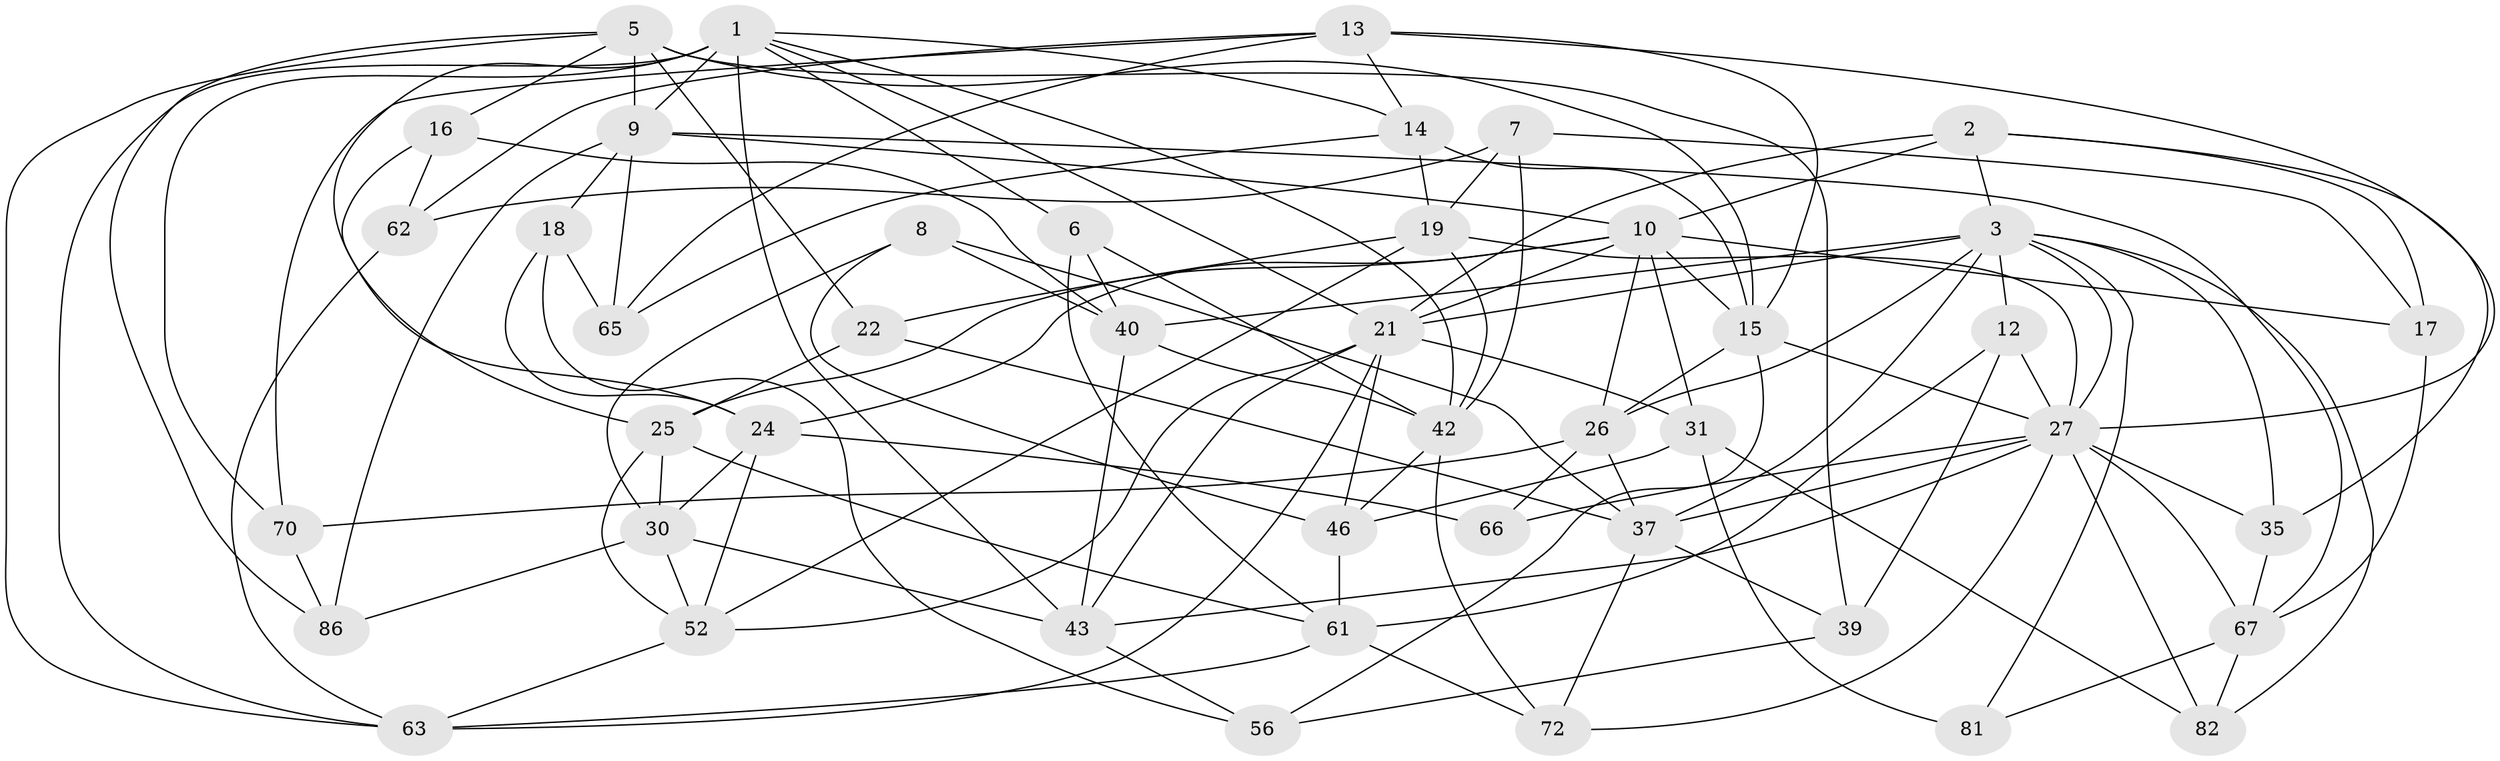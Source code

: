 // original degree distribution, {4: 1.0}
// Generated by graph-tools (version 1.1) at 2025/16/03/09/25 04:16:31]
// undirected, 45 vertices, 125 edges
graph export_dot {
graph [start="1"]
  node [color=gray90,style=filled];
  1 [super="+28+45+80"];
  2 [super="+41"];
  3 [super="+23+4+60"];
  5 [super="+59+33"];
  6;
  7;
  8;
  9 [super="+68+32"];
  10 [super="+11"];
  12;
  13 [super="+44+79"];
  14 [super="+20"];
  15 [super="+55"];
  16;
  17;
  18;
  19 [super="+36"];
  21 [super="+48"];
  22;
  24 [super="+47"];
  25 [super="+75"];
  26 [super="+58"];
  27 [super="+49+29"];
  30 [super="+53"];
  31 [super="+69"];
  35;
  37 [super="+54+74"];
  39;
  40 [super="+51"];
  42 [super="+89+73"];
  43 [super="+71"];
  46 [super="+83"];
  52 [super="+84"];
  56;
  61 [super="+88"];
  62;
  63 [super="+85"];
  65;
  66;
  67 [super="+77"];
  70 [super="+78"];
  72;
  81;
  82;
  86;
  1 -- 6;
  1 -- 42;
  1 -- 63;
  1 -- 14;
  1 -- 24;
  1 -- 43;
  1 -- 9;
  1 -- 70 [weight=2];
  1 -- 21;
  2 -- 17;
  2 -- 35;
  2 -- 10;
  2 -- 21 [weight=2];
  2 -- 3;
  3 -- 40;
  3 -- 81;
  3 -- 35;
  3 -- 82;
  3 -- 12;
  3 -- 21;
  3 -- 37;
  3 -- 27;
  3 -- 26;
  5 -- 22;
  5 -- 15;
  5 -- 16;
  5 -- 86;
  5 -- 39;
  5 -- 63;
  5 -- 9 [weight=2];
  6 -- 61;
  6 -- 42;
  6 -- 40;
  7 -- 62;
  7 -- 42;
  7 -- 17;
  7 -- 19;
  8 -- 30;
  8 -- 46;
  8 -- 40;
  8 -- 37;
  9 -- 18;
  9 -- 10;
  9 -- 86;
  9 -- 65;
  9 -- 67;
  10 -- 25;
  10 -- 17;
  10 -- 24;
  10 -- 26;
  10 -- 31;
  10 -- 15 [weight=2];
  10 -- 21;
  12 -- 39;
  12 -- 61;
  12 -- 27;
  13 -- 65;
  13 -- 14 [weight=2];
  13 -- 15;
  13 -- 70 [weight=2];
  13 -- 62;
  13 -- 27;
  14 -- 15;
  14 -- 65;
  14 -- 19;
  15 -- 56;
  15 -- 26;
  15 -- 27;
  16 -- 25;
  16 -- 62;
  16 -- 40;
  17 -- 67;
  18 -- 56;
  18 -- 65;
  18 -- 24;
  19 -- 22;
  19 -- 42;
  19 -- 52;
  19 -- 27;
  21 -- 46;
  21 -- 31;
  21 -- 52;
  21 -- 43;
  21 -- 63;
  22 -- 25;
  22 -- 37;
  24 -- 30;
  24 -- 66;
  24 -- 52;
  25 -- 52;
  25 -- 61;
  25 -- 30;
  26 -- 66;
  26 -- 70;
  26 -- 37;
  27 -- 66 [weight=2];
  27 -- 35;
  27 -- 67;
  27 -- 37 [weight=2];
  27 -- 72;
  27 -- 43;
  27 -- 82;
  30 -- 86;
  30 -- 52;
  30 -- 43;
  31 -- 81 [weight=2];
  31 -- 46;
  31 -- 82;
  35 -- 67;
  37 -- 72;
  37 -- 39;
  39 -- 56;
  40 -- 42;
  40 -- 43;
  42 -- 72;
  42 -- 46 [weight=2];
  43 -- 56;
  46 -- 61;
  52 -- 63;
  61 -- 72;
  61 -- 63;
  62 -- 63;
  67 -- 81;
  67 -- 82;
  70 -- 86;
}
